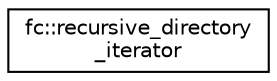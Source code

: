 digraph "Graphical Class Hierarchy"
{
  edge [fontname="Helvetica",fontsize="10",labelfontname="Helvetica",labelfontsize="10"];
  node [fontname="Helvetica",fontsize="10",shape=record];
  rankdir="LR";
  Node0 [label="fc::recursive_directory\l_iterator",height=0.2,width=0.4,color="black", fillcolor="white", style="filled",URL="$classfc_1_1recursive__directory__iterator.html"];
}
